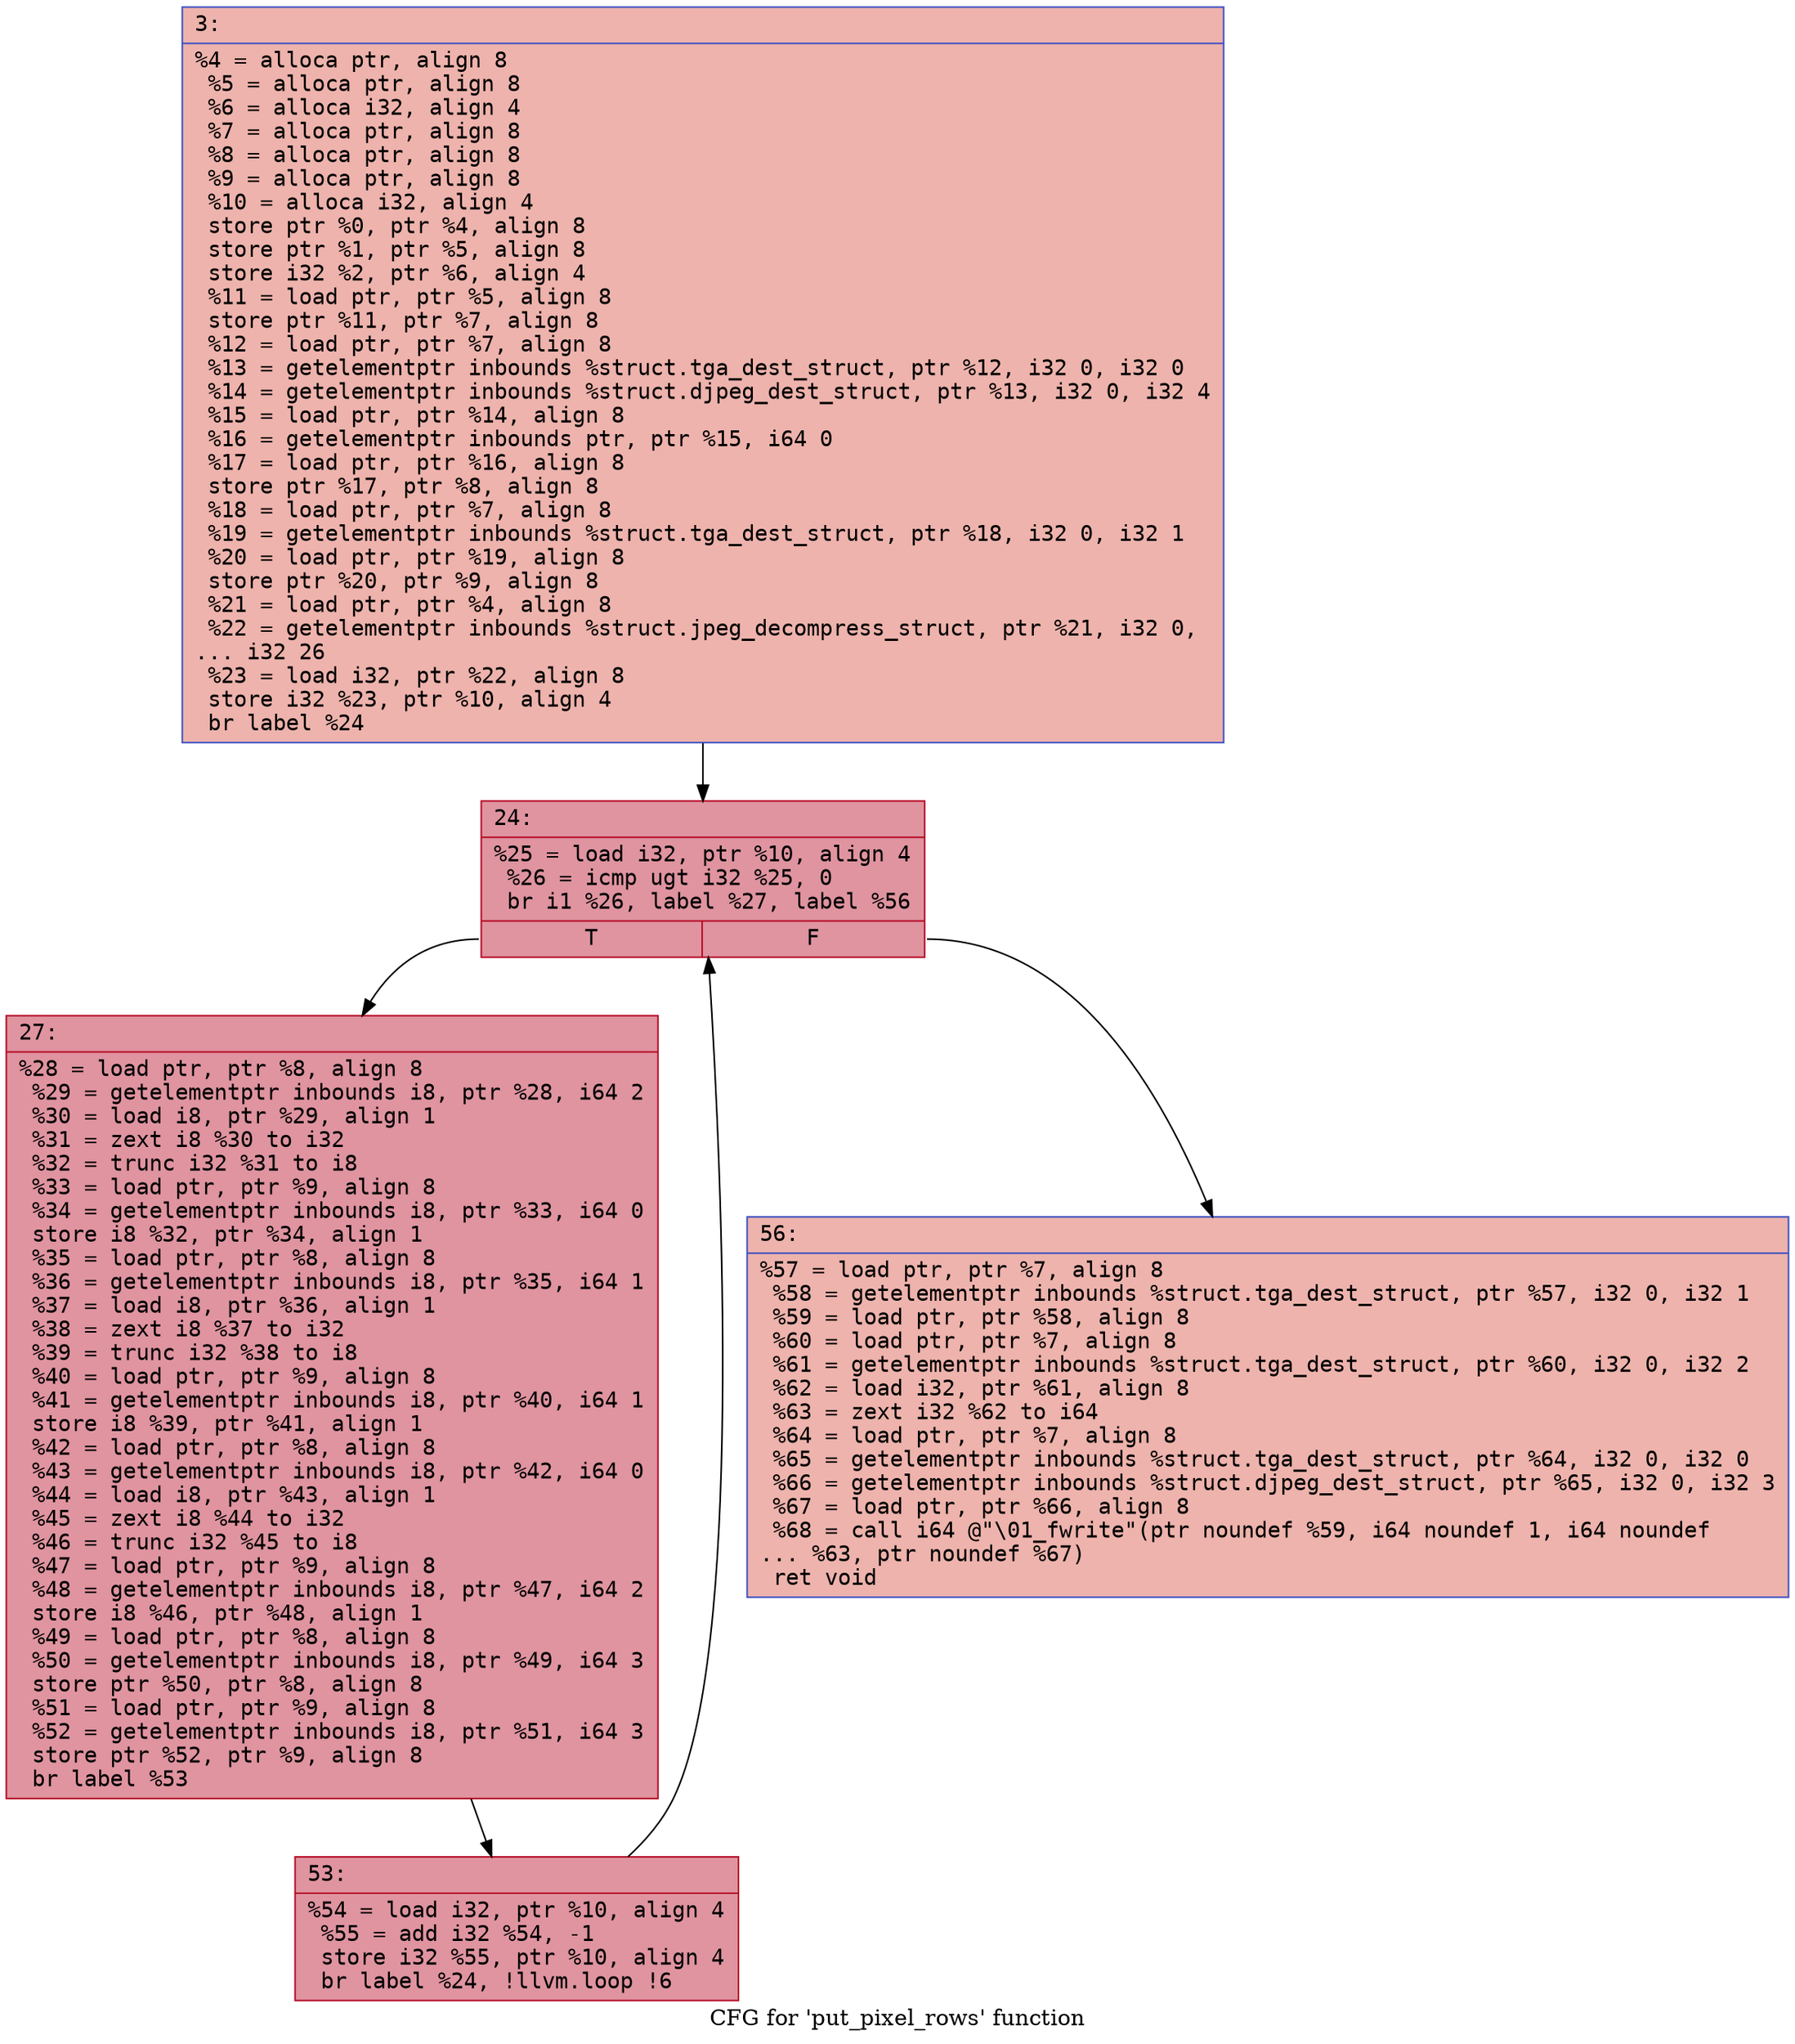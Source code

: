 digraph "CFG for 'put_pixel_rows' function" {
	label="CFG for 'put_pixel_rows' function";

	Node0x60000001aee0 [shape=record,color="#3d50c3ff", style=filled, fillcolor="#d6524470" fontname="Courier",label="{3:\l|  %4 = alloca ptr, align 8\l  %5 = alloca ptr, align 8\l  %6 = alloca i32, align 4\l  %7 = alloca ptr, align 8\l  %8 = alloca ptr, align 8\l  %9 = alloca ptr, align 8\l  %10 = alloca i32, align 4\l  store ptr %0, ptr %4, align 8\l  store ptr %1, ptr %5, align 8\l  store i32 %2, ptr %6, align 4\l  %11 = load ptr, ptr %5, align 8\l  store ptr %11, ptr %7, align 8\l  %12 = load ptr, ptr %7, align 8\l  %13 = getelementptr inbounds %struct.tga_dest_struct, ptr %12, i32 0, i32 0\l  %14 = getelementptr inbounds %struct.djpeg_dest_struct, ptr %13, i32 0, i32 4\l  %15 = load ptr, ptr %14, align 8\l  %16 = getelementptr inbounds ptr, ptr %15, i64 0\l  %17 = load ptr, ptr %16, align 8\l  store ptr %17, ptr %8, align 8\l  %18 = load ptr, ptr %7, align 8\l  %19 = getelementptr inbounds %struct.tga_dest_struct, ptr %18, i32 0, i32 1\l  %20 = load ptr, ptr %19, align 8\l  store ptr %20, ptr %9, align 8\l  %21 = load ptr, ptr %4, align 8\l  %22 = getelementptr inbounds %struct.jpeg_decompress_struct, ptr %21, i32 0,\l... i32 26\l  %23 = load i32, ptr %22, align 8\l  store i32 %23, ptr %10, align 4\l  br label %24\l}"];
	Node0x60000001aee0 -> Node0x60000001af30[tooltip="3 -> 24\nProbability 100.00%" ];
	Node0x60000001af30 [shape=record,color="#b70d28ff", style=filled, fillcolor="#b70d2870" fontname="Courier",label="{24:\l|  %25 = load i32, ptr %10, align 4\l  %26 = icmp ugt i32 %25, 0\l  br i1 %26, label %27, label %56\l|{<s0>T|<s1>F}}"];
	Node0x60000001af30:s0 -> Node0x60000001af80[tooltip="24 -> 27\nProbability 96.88%" ];
	Node0x60000001af30:s1 -> Node0x60000001b020[tooltip="24 -> 56\nProbability 3.12%" ];
	Node0x60000001af80 [shape=record,color="#b70d28ff", style=filled, fillcolor="#b70d2870" fontname="Courier",label="{27:\l|  %28 = load ptr, ptr %8, align 8\l  %29 = getelementptr inbounds i8, ptr %28, i64 2\l  %30 = load i8, ptr %29, align 1\l  %31 = zext i8 %30 to i32\l  %32 = trunc i32 %31 to i8\l  %33 = load ptr, ptr %9, align 8\l  %34 = getelementptr inbounds i8, ptr %33, i64 0\l  store i8 %32, ptr %34, align 1\l  %35 = load ptr, ptr %8, align 8\l  %36 = getelementptr inbounds i8, ptr %35, i64 1\l  %37 = load i8, ptr %36, align 1\l  %38 = zext i8 %37 to i32\l  %39 = trunc i32 %38 to i8\l  %40 = load ptr, ptr %9, align 8\l  %41 = getelementptr inbounds i8, ptr %40, i64 1\l  store i8 %39, ptr %41, align 1\l  %42 = load ptr, ptr %8, align 8\l  %43 = getelementptr inbounds i8, ptr %42, i64 0\l  %44 = load i8, ptr %43, align 1\l  %45 = zext i8 %44 to i32\l  %46 = trunc i32 %45 to i8\l  %47 = load ptr, ptr %9, align 8\l  %48 = getelementptr inbounds i8, ptr %47, i64 2\l  store i8 %46, ptr %48, align 1\l  %49 = load ptr, ptr %8, align 8\l  %50 = getelementptr inbounds i8, ptr %49, i64 3\l  store ptr %50, ptr %8, align 8\l  %51 = load ptr, ptr %9, align 8\l  %52 = getelementptr inbounds i8, ptr %51, i64 3\l  store ptr %52, ptr %9, align 8\l  br label %53\l}"];
	Node0x60000001af80 -> Node0x60000001afd0[tooltip="27 -> 53\nProbability 100.00%" ];
	Node0x60000001afd0 [shape=record,color="#b70d28ff", style=filled, fillcolor="#b70d2870" fontname="Courier",label="{53:\l|  %54 = load i32, ptr %10, align 4\l  %55 = add i32 %54, -1\l  store i32 %55, ptr %10, align 4\l  br label %24, !llvm.loop !6\l}"];
	Node0x60000001afd0 -> Node0x60000001af30[tooltip="53 -> 24\nProbability 100.00%" ];
	Node0x60000001b020 [shape=record,color="#3d50c3ff", style=filled, fillcolor="#d6524470" fontname="Courier",label="{56:\l|  %57 = load ptr, ptr %7, align 8\l  %58 = getelementptr inbounds %struct.tga_dest_struct, ptr %57, i32 0, i32 1\l  %59 = load ptr, ptr %58, align 8\l  %60 = load ptr, ptr %7, align 8\l  %61 = getelementptr inbounds %struct.tga_dest_struct, ptr %60, i32 0, i32 2\l  %62 = load i32, ptr %61, align 8\l  %63 = zext i32 %62 to i64\l  %64 = load ptr, ptr %7, align 8\l  %65 = getelementptr inbounds %struct.tga_dest_struct, ptr %64, i32 0, i32 0\l  %66 = getelementptr inbounds %struct.djpeg_dest_struct, ptr %65, i32 0, i32 3\l  %67 = load ptr, ptr %66, align 8\l  %68 = call i64 @\"\\01_fwrite\"(ptr noundef %59, i64 noundef 1, i64 noundef\l... %63, ptr noundef %67)\l  ret void\l}"];
}
